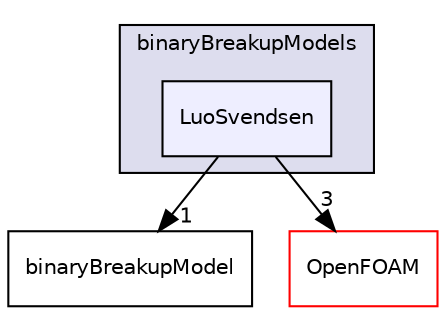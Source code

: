 digraph "src/phaseSystemModels/reactingEulerFoam/phaseSystems/populationBalanceModel/binaryBreakupModels/LuoSvendsen" {
  bgcolor=transparent;
  compound=true
  node [ fontsize="10", fontname="Helvetica"];
  edge [ labelfontsize="10", labelfontname="Helvetica"];
  subgraph clusterdir_79269f19d25f65a435c840829e6ca20b {
    graph [ bgcolor="#ddddee", pencolor="black", label="binaryBreakupModels" fontname="Helvetica", fontsize="10", URL="dir_79269f19d25f65a435c840829e6ca20b.html"]
  dir_c0942a350f0b1589af2276313dc28641 [shape=box, label="LuoSvendsen", style="filled", fillcolor="#eeeeff", pencolor="black", URL="dir_c0942a350f0b1589af2276313dc28641.html"];
  }
  dir_b21d7a131d4a2263d4459a87416a72a5 [shape=box label="binaryBreakupModel" URL="dir_b21d7a131d4a2263d4459a87416a72a5.html"];
  dir_c5473ff19b20e6ec4dfe5c310b3778a8 [shape=box label="OpenFOAM" color="red" URL="dir_c5473ff19b20e6ec4dfe5c310b3778a8.html"];
  dir_c0942a350f0b1589af2276313dc28641->dir_b21d7a131d4a2263d4459a87416a72a5 [headlabel="1", labeldistance=1.5 headhref="dir_003263_003261.html"];
  dir_c0942a350f0b1589af2276313dc28641->dir_c5473ff19b20e6ec4dfe5c310b3778a8 [headlabel="3", labeldistance=1.5 headhref="dir_003263_002151.html"];
}
